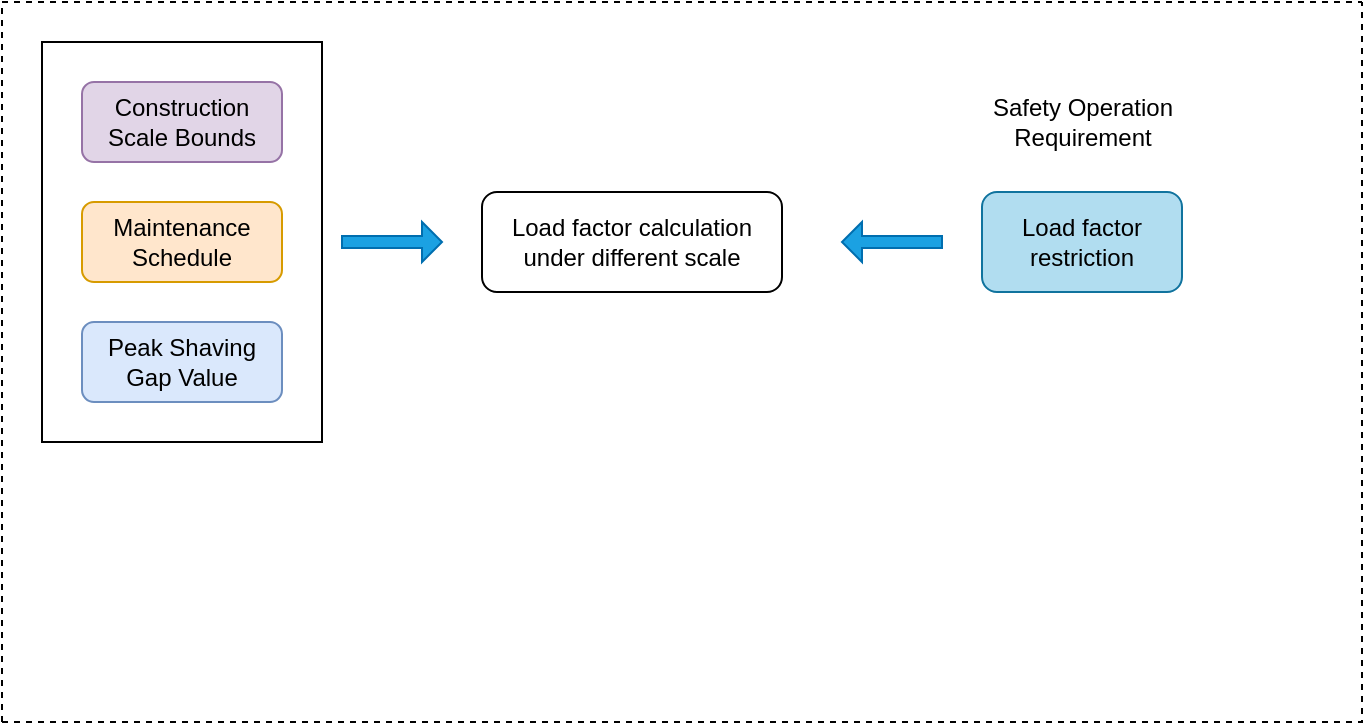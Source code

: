 <mxfile version="20.8.1" type="github">
  <diagram id="UCsJHHNay0-3B39EjnT5" name="Page-1">
    <mxGraphModel dx="956" dy="638" grid="1" gridSize="10" guides="1" tooltips="1" connect="1" arrows="1" fold="1" page="1" pageScale="1" pageWidth="850" pageHeight="1100" math="0" shadow="0">
      <root>
        <mxCell id="0" />
        <mxCell id="1" parent="0" />
        <mxCell id="DEED-xMJpBzoZozIMPUZ-3" value="" style="endArrow=none;dashed=1;html=1;rounded=0;" edge="1" parent="1">
          <mxGeometry width="50" height="50" relative="1" as="geometry">
            <mxPoint x="80" y="560" as="sourcePoint" />
            <mxPoint x="760" y="200" as="targetPoint" />
            <Array as="points">
              <mxPoint x="80" y="200" />
            </Array>
          </mxGeometry>
        </mxCell>
        <mxCell id="DEED-xMJpBzoZozIMPUZ-4" value="" style="endArrow=none;dashed=1;html=1;rounded=0;" edge="1" parent="1">
          <mxGeometry width="50" height="50" relative="1" as="geometry">
            <mxPoint x="80" y="560" as="sourcePoint" />
            <mxPoint x="760" y="200" as="targetPoint" />
            <Array as="points">
              <mxPoint x="760" y="560" />
            </Array>
          </mxGeometry>
        </mxCell>
        <mxCell id="DEED-xMJpBzoZozIMPUZ-5" value="" style="rounded=0;whiteSpace=wrap;html=1;" vertex="1" parent="1">
          <mxGeometry x="100" y="220" width="140" height="200" as="geometry" />
        </mxCell>
        <mxCell id="DEED-xMJpBzoZozIMPUZ-6" value="Construction Scale Bounds" style="rounded=1;whiteSpace=wrap;html=1;fillColor=#e1d5e7;strokeColor=#9673a6;" vertex="1" parent="1">
          <mxGeometry x="120" y="240" width="100" height="40" as="geometry" />
        </mxCell>
        <mxCell id="DEED-xMJpBzoZozIMPUZ-7" value="Maintenance Schedule" style="rounded=1;whiteSpace=wrap;html=1;fillColor=#ffe6cc;strokeColor=#d79b00;" vertex="1" parent="1">
          <mxGeometry x="120" y="300" width="100" height="40" as="geometry" />
        </mxCell>
        <mxCell id="DEED-xMJpBzoZozIMPUZ-8" value="Peak Shaving Gap Value" style="rounded=1;whiteSpace=wrap;html=1;fillColor=#dae8fc;strokeColor=#6c8ebf;" vertex="1" parent="1">
          <mxGeometry x="120" y="360" width="100" height="40" as="geometry" />
        </mxCell>
        <mxCell id="DEED-xMJpBzoZozIMPUZ-9" value="" style="shape=singleArrow;whiteSpace=wrap;html=1;fillColor=#1ba1e2;strokeColor=#006EAF;fontColor=#ffffff;" vertex="1" parent="1">
          <mxGeometry x="250" y="310" width="50" height="20" as="geometry" />
        </mxCell>
        <mxCell id="DEED-xMJpBzoZozIMPUZ-11" value="Load factor calculation under different scale" style="rounded=1;whiteSpace=wrap;html=1;" vertex="1" parent="1">
          <mxGeometry x="320" y="295" width="150" height="50" as="geometry" />
        </mxCell>
        <mxCell id="DEED-xMJpBzoZozIMPUZ-12" value="" style="shape=singleArrow;whiteSpace=wrap;html=1;fillColor=#1ba1e2;strokeColor=#006EAF;fontColor=#ffffff;direction=west;" vertex="1" parent="1">
          <mxGeometry x="500" y="310" width="50" height="20" as="geometry" />
        </mxCell>
        <mxCell id="DEED-xMJpBzoZozIMPUZ-13" value="Load factor restriction" style="rounded=1;whiteSpace=wrap;html=1;fillColor=#b1ddf0;strokeColor=#10739e;" vertex="1" parent="1">
          <mxGeometry x="570" y="295" width="100" height="50" as="geometry" />
        </mxCell>
        <mxCell id="DEED-xMJpBzoZozIMPUZ-14" value="Safety Operation &lt;br&gt;Requirement" style="text;html=1;align=center;verticalAlign=middle;resizable=0;points=[];autosize=1;strokeColor=none;fillColor=none;" vertex="1" parent="1">
          <mxGeometry x="565" y="240" width="110" height="40" as="geometry" />
        </mxCell>
      </root>
    </mxGraphModel>
  </diagram>
</mxfile>
